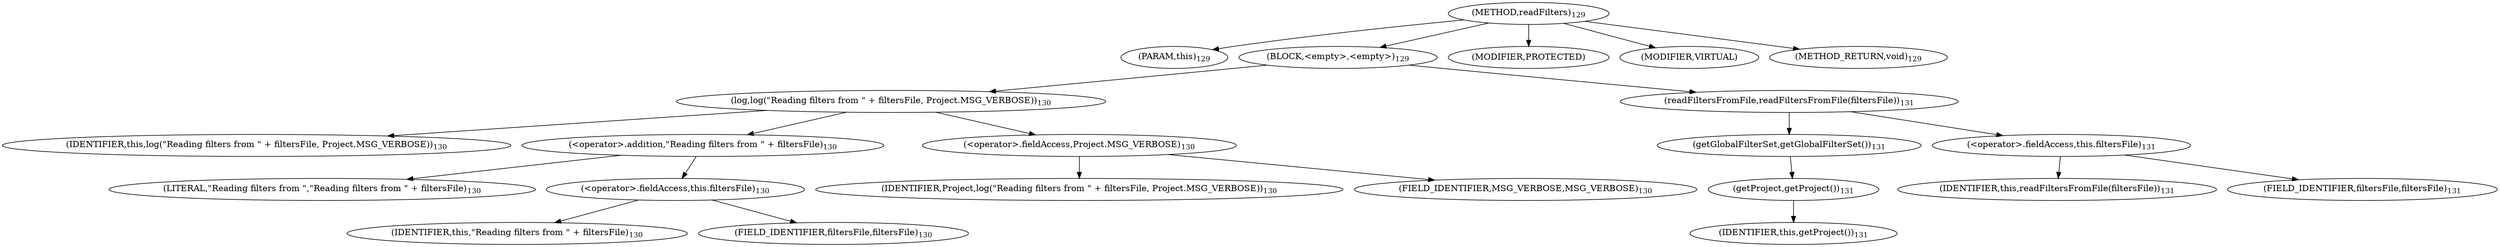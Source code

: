 digraph "readFilters" {  
"142" [label = <(METHOD,readFilters)<SUB>129</SUB>> ]
"14" [label = <(PARAM,this)<SUB>129</SUB>> ]
"143" [label = <(BLOCK,&lt;empty&gt;,&lt;empty&gt;)<SUB>129</SUB>> ]
"144" [label = <(log,log(&quot;Reading filters from &quot; + filtersFile, Project.MSG_VERBOSE))<SUB>130</SUB>> ]
"13" [label = <(IDENTIFIER,this,log(&quot;Reading filters from &quot; + filtersFile, Project.MSG_VERBOSE))<SUB>130</SUB>> ]
"145" [label = <(&lt;operator&gt;.addition,&quot;Reading filters from &quot; + filtersFile)<SUB>130</SUB>> ]
"146" [label = <(LITERAL,&quot;Reading filters from &quot;,&quot;Reading filters from &quot; + filtersFile)<SUB>130</SUB>> ]
"147" [label = <(&lt;operator&gt;.fieldAccess,this.filtersFile)<SUB>130</SUB>> ]
"148" [label = <(IDENTIFIER,this,&quot;Reading filters from &quot; + filtersFile)<SUB>130</SUB>> ]
"149" [label = <(FIELD_IDENTIFIER,filtersFile,filtersFile)<SUB>130</SUB>> ]
"150" [label = <(&lt;operator&gt;.fieldAccess,Project.MSG_VERBOSE)<SUB>130</SUB>> ]
"151" [label = <(IDENTIFIER,Project,log(&quot;Reading filters from &quot; + filtersFile, Project.MSG_VERBOSE))<SUB>130</SUB>> ]
"152" [label = <(FIELD_IDENTIFIER,MSG_VERBOSE,MSG_VERBOSE)<SUB>130</SUB>> ]
"153" [label = <(readFiltersFromFile,readFiltersFromFile(filtersFile))<SUB>131</SUB>> ]
"154" [label = <(getGlobalFilterSet,getGlobalFilterSet())<SUB>131</SUB>> ]
"155" [label = <(getProject,getProject())<SUB>131</SUB>> ]
"15" [label = <(IDENTIFIER,this,getProject())<SUB>131</SUB>> ]
"156" [label = <(&lt;operator&gt;.fieldAccess,this.filtersFile)<SUB>131</SUB>> ]
"157" [label = <(IDENTIFIER,this,readFiltersFromFile(filtersFile))<SUB>131</SUB>> ]
"158" [label = <(FIELD_IDENTIFIER,filtersFile,filtersFile)<SUB>131</SUB>> ]
"159" [label = <(MODIFIER,PROTECTED)> ]
"160" [label = <(MODIFIER,VIRTUAL)> ]
"161" [label = <(METHOD_RETURN,void)<SUB>129</SUB>> ]
  "142" -> "14" 
  "142" -> "143" 
  "142" -> "159" 
  "142" -> "160" 
  "142" -> "161" 
  "143" -> "144" 
  "143" -> "153" 
  "144" -> "13" 
  "144" -> "145" 
  "144" -> "150" 
  "145" -> "146" 
  "145" -> "147" 
  "147" -> "148" 
  "147" -> "149" 
  "150" -> "151" 
  "150" -> "152" 
  "153" -> "154" 
  "153" -> "156" 
  "154" -> "155" 
  "155" -> "15" 
  "156" -> "157" 
  "156" -> "158" 
}
